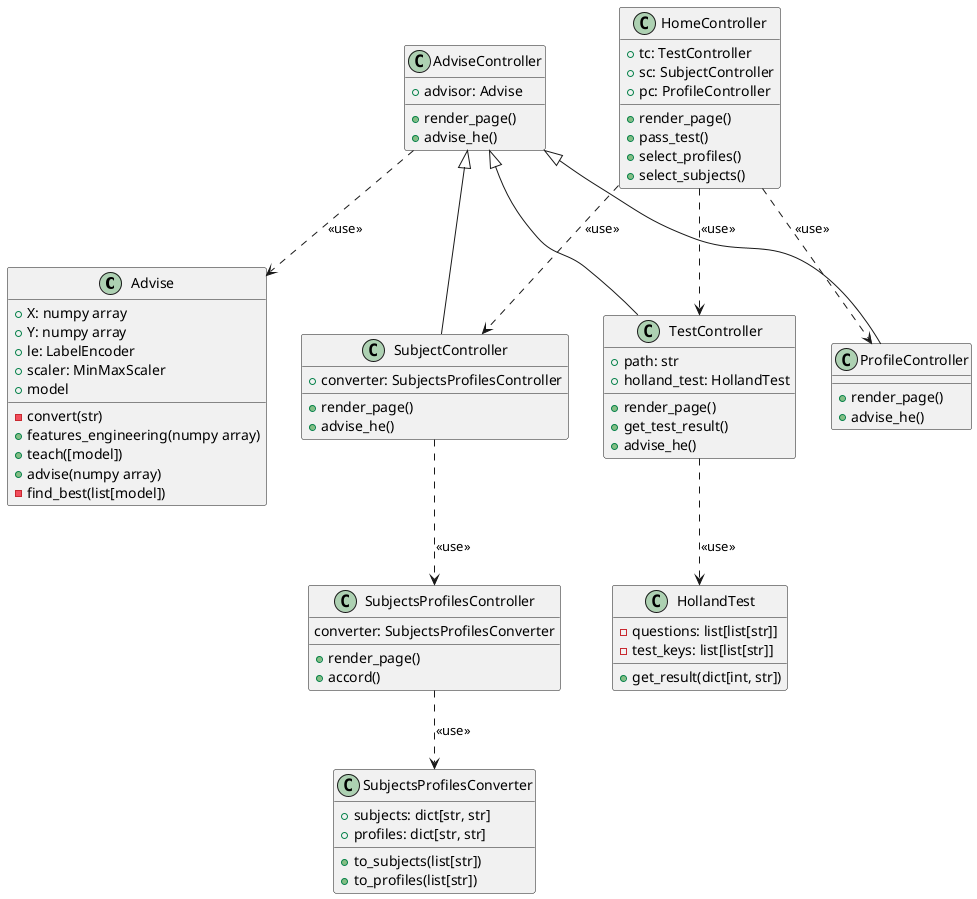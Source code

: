 @startuml
'https://plantuml.com/class-diagram


class Advise
{
+X: numpy array
+Y: numpy array
+le: LabelEncoder
+scaler: MinMaxScaler
+model
-convert(str)
+features_engineering(numpy array)
+teach([model])
+advise(numpy array)
-find_best(list[model])
}

class HollandTest
{
-questions: list[list[str]]
-test_keys: list[list[str]]
+get_result(dict[int, str])
}

class SubjectsProfilesConverter {
+subjects: dict[str, str]
+profiles: dict[str, str]
+to_subjects(list[str])
+to_profiles(list[str])
}

class AdviseController {
+advisor: Advise
+render_page()
+advise_he()
}
AdviseController ..> Advise: <<use>>

class HomeController {
+tc: TestController
+sc: SubjectController
+pc: ProfileController
+render_page()
+pass_test()
+select_profiles()
+select_subjects()
}
HomeController ..> TestController: <<use>>
HomeController ..> SubjectController: <<use>>
HomeController ..> ProfileController: <<use>>

class TestController {
+path: str
+holland_test: HollandTest
+render_page()
+get_test_result()
+advise_he()
}
TestController ..> HollandTest: <<use>>


class SubjectController {
+converter: SubjectsProfilesController
+render_page()
+advise_he()
}
SubjectController ..> SubjectsProfilesController: <<use>>

AdviseController <|-- TestController
AdviseController <|-- SubjectController
AdviseController <|-- ProfileController


class ProfileController {
+render_page()
+advise_he()
}

class SubjectsProfilesController {
converter: SubjectsProfilesConverter
+render_page()
+accord()
}
SubjectsProfilesController ..> SubjectsProfilesConverter: <<use>>
@enduml